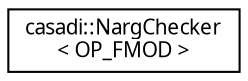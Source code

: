 digraph "Graphical Class Hierarchy"
{
  edge [fontname="FreeSans.ttf",fontsize="10",labelfontname="FreeSans.ttf",labelfontsize="10"];
  node [fontname="FreeSans.ttf",fontsize="10",shape=record];
  rankdir="LR";
  Node1 [label="casadi::NargChecker\l\< OP_FMOD \>",height=0.2,width=0.4,color="black", fillcolor="white", style="filled",URL="$df/d4a/structcasadi_1_1NargChecker_3_01OP__FMOD_01_4.html"];
}
